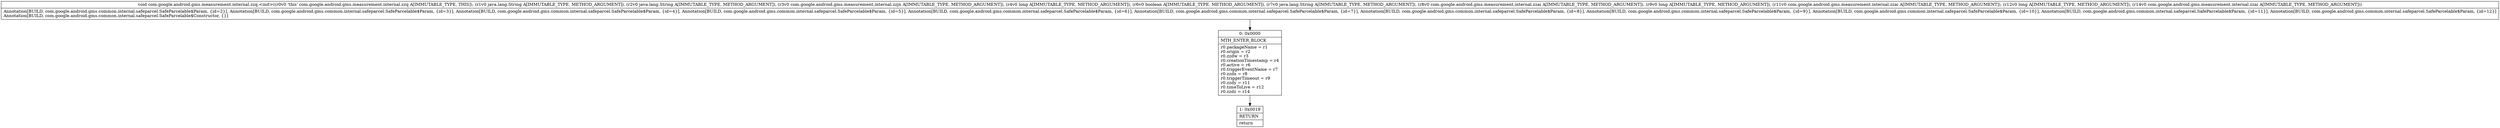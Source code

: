digraph "CFG forcom.google.android.gms.measurement.internal.zzq.\<init\>(Ljava\/lang\/String;Ljava\/lang\/String;Lcom\/google\/android\/gms\/measurement\/internal\/zzjn;JZLjava\/lang\/String;Lcom\/google\/android\/gms\/measurement\/internal\/zzai;JLcom\/google\/android\/gms\/measurement\/internal\/zzai;JLcom\/google\/android\/gms\/measurement\/internal\/zzai;)V" {
Node_0 [shape=record,label="{0\:\ 0x0000|MTH_ENTER_BLOCK\l|r0.packageName = r1\lr0.origin = r2\lr0.zzdw = r3\lr0.creationTimestamp = r4\lr0.active = r6\lr0.triggerEventName = r7\lr0.zzdx = r8\lr0.triggerTimeout = r9\lr0.zzdy = r11\lr0.timeToLive = r12\lr0.zzdz = r14\l}"];
Node_1 [shape=record,label="{1\:\ 0x0019|RETURN\l|return\l}"];
MethodNode[shape=record,label="{void com.google.android.gms.measurement.internal.zzq.\<init\>((r0v0 'this' com.google.android.gms.measurement.internal.zzq A[IMMUTABLE_TYPE, THIS]), (r1v0 java.lang.String A[IMMUTABLE_TYPE, METHOD_ARGUMENT]), (r2v0 java.lang.String A[IMMUTABLE_TYPE, METHOD_ARGUMENT]), (r3v0 com.google.android.gms.measurement.internal.zzjn A[IMMUTABLE_TYPE, METHOD_ARGUMENT]), (r4v0 long A[IMMUTABLE_TYPE, METHOD_ARGUMENT]), (r6v0 boolean A[IMMUTABLE_TYPE, METHOD_ARGUMENT]), (r7v0 java.lang.String A[IMMUTABLE_TYPE, METHOD_ARGUMENT]), (r8v0 com.google.android.gms.measurement.internal.zzai A[IMMUTABLE_TYPE, METHOD_ARGUMENT]), (r9v0 long A[IMMUTABLE_TYPE, METHOD_ARGUMENT]), (r11v0 com.google.android.gms.measurement.internal.zzai A[IMMUTABLE_TYPE, METHOD_ARGUMENT]), (r12v0 long A[IMMUTABLE_TYPE, METHOD_ARGUMENT]), (r14v0 com.google.android.gms.measurement.internal.zzai A[IMMUTABLE_TYPE, METHOD_ARGUMENT]))  | Annotation[BUILD, com.google.android.gms.common.internal.safeparcel.SafeParcelable$Param, \{id=2\}], Annotation[BUILD, com.google.android.gms.common.internal.safeparcel.SafeParcelable$Param, \{id=3\}], Annotation[BUILD, com.google.android.gms.common.internal.safeparcel.SafeParcelable$Param, \{id=4\}], Annotation[BUILD, com.google.android.gms.common.internal.safeparcel.SafeParcelable$Param, \{id=5\}], Annotation[BUILD, com.google.android.gms.common.internal.safeparcel.SafeParcelable$Param, \{id=6\}], Annotation[BUILD, com.google.android.gms.common.internal.safeparcel.SafeParcelable$Param, \{id=7\}], Annotation[BUILD, com.google.android.gms.common.internal.safeparcel.SafeParcelable$Param, \{id=8\}], Annotation[BUILD, com.google.android.gms.common.internal.safeparcel.SafeParcelable$Param, \{id=9\}], Annotation[BUILD, com.google.android.gms.common.internal.safeparcel.SafeParcelable$Param, \{id=10\}], Annotation[BUILD, com.google.android.gms.common.internal.safeparcel.SafeParcelable$Param, \{id=11\}], Annotation[BUILD, com.google.android.gms.common.internal.safeparcel.SafeParcelable$Param, \{id=12\}]\lAnnotation[BUILD, com.google.android.gms.common.internal.safeparcel.SafeParcelable$Constructor, \{\}]\l}"];
MethodNode -> Node_0;
Node_0 -> Node_1;
}

